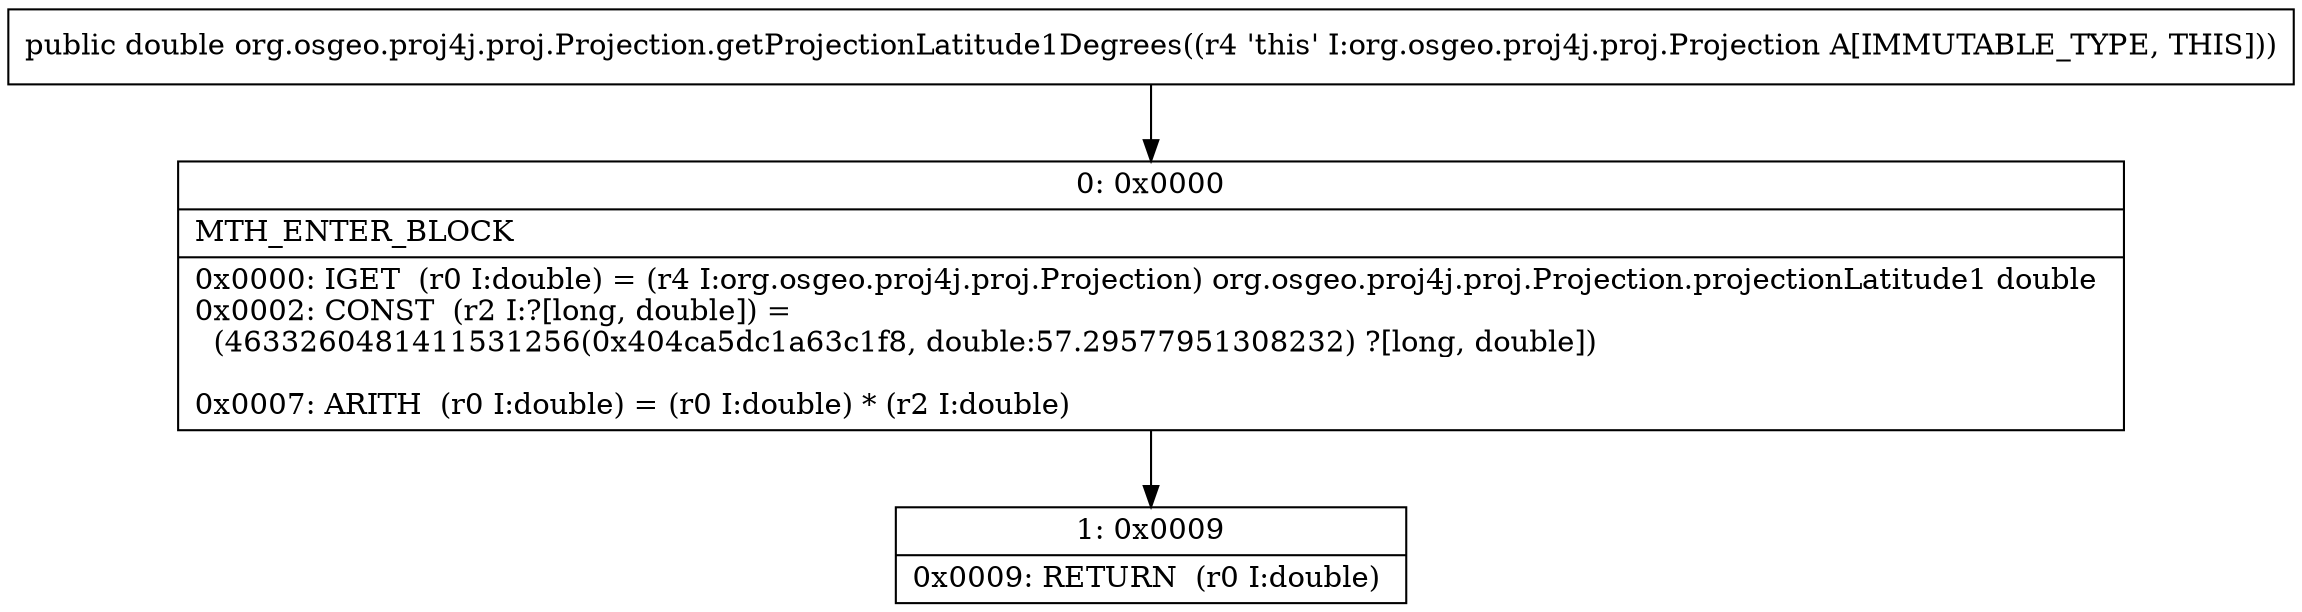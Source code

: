 digraph "CFG fororg.osgeo.proj4j.proj.Projection.getProjectionLatitude1Degrees()D" {
Node_0 [shape=record,label="{0\:\ 0x0000|MTH_ENTER_BLOCK\l|0x0000: IGET  (r0 I:double) = (r4 I:org.osgeo.proj4j.proj.Projection) org.osgeo.proj4j.proj.Projection.projectionLatitude1 double \l0x0002: CONST  (r2 I:?[long, double]) = \l  (4633260481411531256(0x404ca5dc1a63c1f8, double:57.29577951308232) ?[long, double])\l \l0x0007: ARITH  (r0 I:double) = (r0 I:double) * (r2 I:double) \l}"];
Node_1 [shape=record,label="{1\:\ 0x0009|0x0009: RETURN  (r0 I:double) \l}"];
MethodNode[shape=record,label="{public double org.osgeo.proj4j.proj.Projection.getProjectionLatitude1Degrees((r4 'this' I:org.osgeo.proj4j.proj.Projection A[IMMUTABLE_TYPE, THIS])) }"];
MethodNode -> Node_0;
Node_0 -> Node_1;
}

